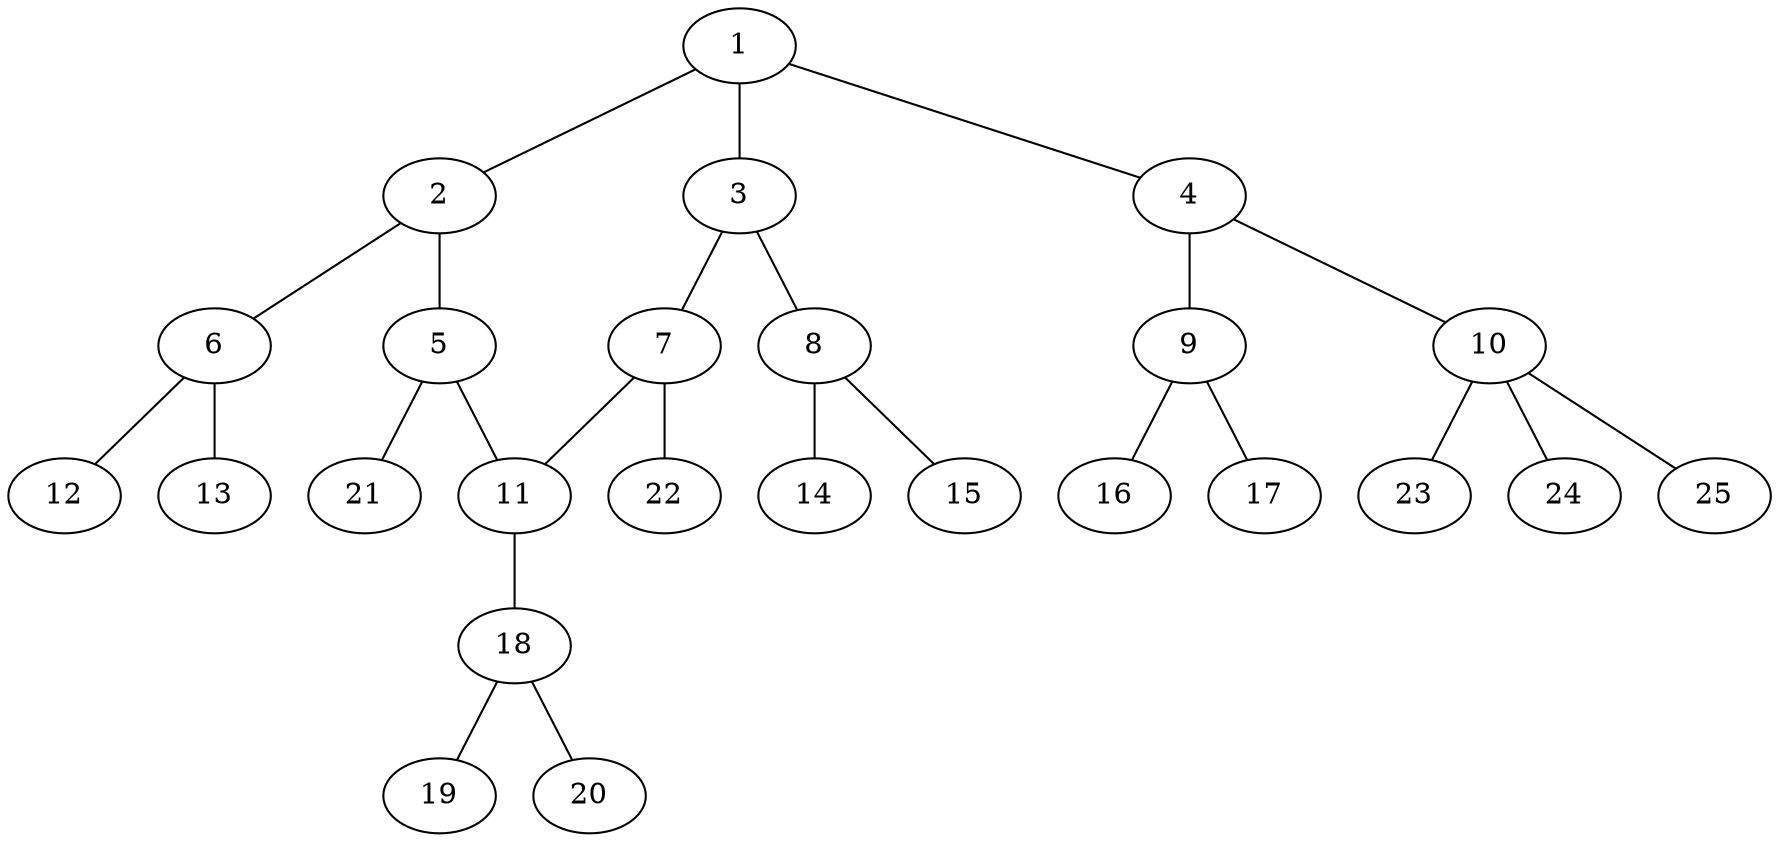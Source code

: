 graph molecule_754 {
	1	 [chem=C];
	2	 [chem=C];
	1 -- 2	 [valence=1];
	3	 [chem=C];
	1 -- 3	 [valence=2];
	4	 [chem=N];
	1 -- 4	 [valence=1];
	5	 [chem=C];
	2 -- 5	 [valence=2];
	6	 [chem=N];
	2 -- 6	 [valence=1];
	7	 [chem=C];
	3 -- 7	 [valence=1];
	8	 [chem=N];
	3 -- 8	 [valence=1];
	9	 [chem=N];
	4 -- 9	 [valence=1];
	10	 [chem=C];
	4 -- 10	 [valence=1];
	11	 [chem=C];
	5 -- 11	 [valence=1];
	21	 [chem=H];
	5 -- 21	 [valence=1];
	12	 [chem=O];
	6 -- 12	 [valence=2];
	13	 [chem=O];
	6 -- 13	 [valence=1];
	7 -- 11	 [valence=2];
	22	 [chem=H];
	7 -- 22	 [valence=1];
	14	 [chem=O];
	8 -- 14	 [valence=2];
	15	 [chem=O];
	8 -- 15	 [valence=1];
	16	 [chem=O];
	9 -- 16	 [valence=2];
	17	 [chem=O];
	9 -- 17	 [valence=1];
	23	 [chem=H];
	10 -- 23	 [valence=1];
	24	 [chem=H];
	10 -- 24	 [valence=1];
	25	 [chem=H];
	10 -- 25	 [valence=1];
	18	 [chem=N];
	11 -- 18	 [valence=1];
	19	 [chem=O];
	18 -- 19	 [valence=2];
	20	 [chem=O];
	18 -- 20	 [valence=1];
}

